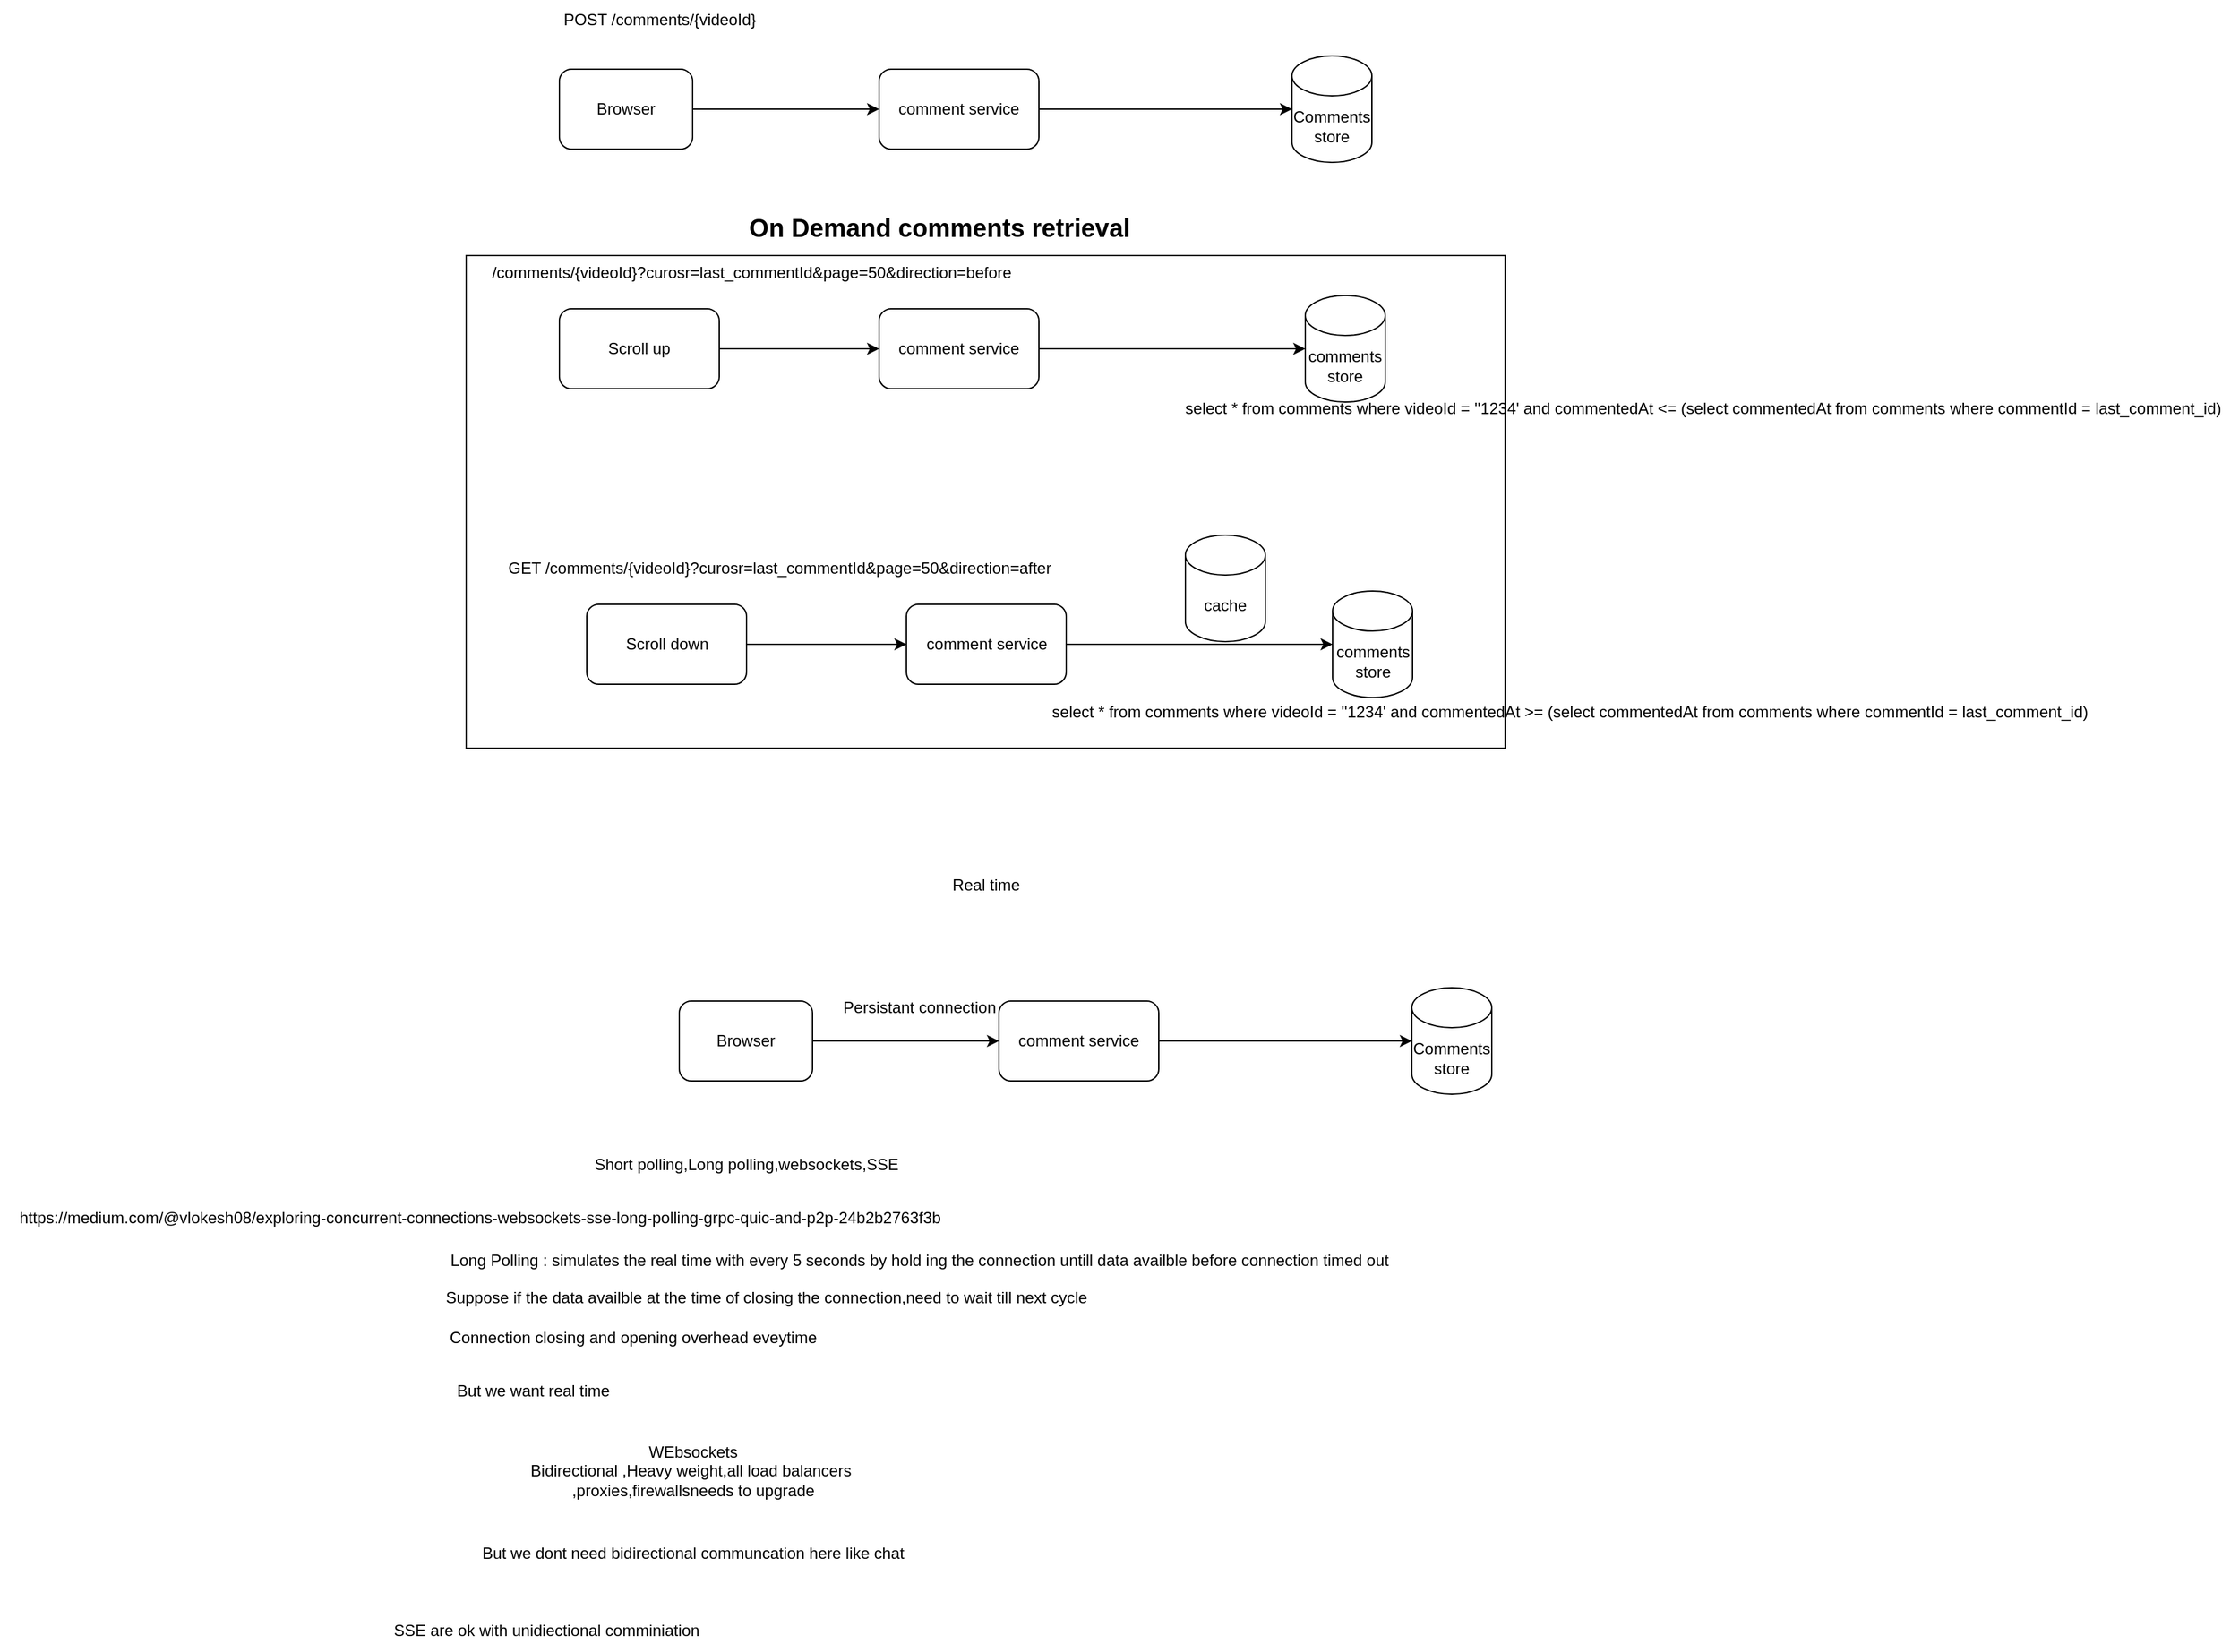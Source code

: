 <mxfile version="26.0.7">
  <diagram name="Page-1" id="bYMIOckP1fIGg-prLNnB">
    <mxGraphModel dx="4094" dy="412" grid="1" gridSize="10" guides="1" tooltips="1" connect="1" arrows="1" fold="1" page="1" pageScale="1" pageWidth="3300" pageHeight="7300" math="0" shadow="0">
      <root>
        <mxCell id="0" />
        <mxCell id="1" parent="0" />
        <mxCell id="n_TKUcaKmwKP8UpNIGOf-31" value="" style="rounded=0;whiteSpace=wrap;html=1;" vertex="1" parent="1">
          <mxGeometry x="60" y="280" width="780" height="370" as="geometry" />
        </mxCell>
        <mxCell id="n_TKUcaKmwKP8UpNIGOf-7" style="edgeStyle=orthogonalEdgeStyle;rounded=0;orthogonalLoop=1;jettySize=auto;html=1;entryX=0;entryY=0.5;entryDx=0;entryDy=0;" edge="1" parent="1" source="n_TKUcaKmwKP8UpNIGOf-2" target="n_TKUcaKmwKP8UpNIGOf-3">
          <mxGeometry relative="1" as="geometry" />
        </mxCell>
        <mxCell id="n_TKUcaKmwKP8UpNIGOf-2" value="Browser" style="rounded=1;whiteSpace=wrap;html=1;" vertex="1" parent="1">
          <mxGeometry x="130" y="140" width="100" height="60" as="geometry" />
        </mxCell>
        <mxCell id="n_TKUcaKmwKP8UpNIGOf-3" value="comment service" style="rounded=1;whiteSpace=wrap;html=1;" vertex="1" parent="1">
          <mxGeometry x="370" y="140" width="120" height="60" as="geometry" />
        </mxCell>
        <mxCell id="n_TKUcaKmwKP8UpNIGOf-6" value="Comments store" style="shape=cylinder3;whiteSpace=wrap;html=1;boundedLbl=1;backgroundOutline=1;size=15;" vertex="1" parent="1">
          <mxGeometry x="680" y="130" width="60" height="80" as="geometry" />
        </mxCell>
        <mxCell id="n_TKUcaKmwKP8UpNIGOf-8" style="edgeStyle=orthogonalEdgeStyle;rounded=0;orthogonalLoop=1;jettySize=auto;html=1;entryX=0;entryY=0.5;entryDx=0;entryDy=0;entryPerimeter=0;" edge="1" parent="1" source="n_TKUcaKmwKP8UpNIGOf-3" target="n_TKUcaKmwKP8UpNIGOf-6">
          <mxGeometry relative="1" as="geometry" />
        </mxCell>
        <mxCell id="n_TKUcaKmwKP8UpNIGOf-13" style="edgeStyle=orthogonalEdgeStyle;rounded=0;orthogonalLoop=1;jettySize=auto;html=1;entryX=0;entryY=0.5;entryDx=0;entryDy=0;" edge="1" parent="1" source="n_TKUcaKmwKP8UpNIGOf-10" target="n_TKUcaKmwKP8UpNIGOf-12">
          <mxGeometry relative="1" as="geometry" />
        </mxCell>
        <mxCell id="n_TKUcaKmwKP8UpNIGOf-10" value="Scroll up" style="rounded=1;whiteSpace=wrap;html=1;" vertex="1" parent="1">
          <mxGeometry x="130" y="320" width="120" height="60" as="geometry" />
        </mxCell>
        <mxCell id="n_TKUcaKmwKP8UpNIGOf-11" value="POST /comments/{videoId}" style="text;html=1;align=center;verticalAlign=middle;resizable=0;points=[];autosize=1;strokeColor=none;fillColor=none;" vertex="1" parent="1">
          <mxGeometry x="120" y="88" width="170" height="30" as="geometry" />
        </mxCell>
        <mxCell id="n_TKUcaKmwKP8UpNIGOf-14" style="edgeStyle=orthogonalEdgeStyle;rounded=0;orthogonalLoop=1;jettySize=auto;html=1;" edge="1" parent="1" source="n_TKUcaKmwKP8UpNIGOf-12" target="n_TKUcaKmwKP8UpNIGOf-15">
          <mxGeometry relative="1" as="geometry">
            <mxPoint x="720" y="350" as="targetPoint" />
          </mxGeometry>
        </mxCell>
        <mxCell id="n_TKUcaKmwKP8UpNIGOf-12" value="comment service" style="rounded=1;whiteSpace=wrap;html=1;" vertex="1" parent="1">
          <mxGeometry x="370" y="320" width="120" height="60" as="geometry" />
        </mxCell>
        <mxCell id="n_TKUcaKmwKP8UpNIGOf-15" value="comments store" style="shape=cylinder3;whiteSpace=wrap;html=1;boundedLbl=1;backgroundOutline=1;size=15;" vertex="1" parent="1">
          <mxGeometry x="690" y="310" width="60" height="80" as="geometry" />
        </mxCell>
        <mxCell id="n_TKUcaKmwKP8UpNIGOf-17" value="/comments/{videoId}?curosr=last_commentId&amp;amp;page=50&amp;amp;direction=before" style="text;html=1;align=center;verticalAlign=middle;resizable=0;points=[];autosize=1;strokeColor=none;fillColor=none;" vertex="1" parent="1">
          <mxGeometry x="69" y="278" width="410" height="30" as="geometry" />
        </mxCell>
        <mxCell id="n_TKUcaKmwKP8UpNIGOf-24" style="edgeStyle=orthogonalEdgeStyle;rounded=0;orthogonalLoop=1;jettySize=auto;html=1;entryX=0;entryY=0.5;entryDx=0;entryDy=0;" edge="1" parent="1" source="n_TKUcaKmwKP8UpNIGOf-25" target="n_TKUcaKmwKP8UpNIGOf-27">
          <mxGeometry relative="1" as="geometry" />
        </mxCell>
        <mxCell id="n_TKUcaKmwKP8UpNIGOf-25" value="Scroll down" style="rounded=1;whiteSpace=wrap;html=1;" vertex="1" parent="1">
          <mxGeometry x="150.5" y="542" width="120" height="60" as="geometry" />
        </mxCell>
        <mxCell id="n_TKUcaKmwKP8UpNIGOf-26" style="edgeStyle=orthogonalEdgeStyle;rounded=0;orthogonalLoop=1;jettySize=auto;html=1;" edge="1" parent="1" source="n_TKUcaKmwKP8UpNIGOf-27" target="n_TKUcaKmwKP8UpNIGOf-28">
          <mxGeometry relative="1" as="geometry">
            <mxPoint x="740.5" y="572" as="targetPoint" />
          </mxGeometry>
        </mxCell>
        <mxCell id="n_TKUcaKmwKP8UpNIGOf-27" value="comment service" style="rounded=1;whiteSpace=wrap;html=1;" vertex="1" parent="1">
          <mxGeometry x="390.5" y="542" width="120" height="60" as="geometry" />
        </mxCell>
        <mxCell id="n_TKUcaKmwKP8UpNIGOf-28" value="comments store" style="shape=cylinder3;whiteSpace=wrap;html=1;boundedLbl=1;backgroundOutline=1;size=15;" vertex="1" parent="1">
          <mxGeometry x="710.5" y="532" width="60" height="80" as="geometry" />
        </mxCell>
        <mxCell id="n_TKUcaKmwKP8UpNIGOf-29" value="GET /comments/{videoId}?curosr=last_commentId&amp;amp;page=50&amp;amp;direction=after" style="text;html=1;align=center;verticalAlign=middle;resizable=0;points=[];autosize=1;strokeColor=none;fillColor=none;" vertex="1" parent="1">
          <mxGeometry x="79.5" y="500" width="430" height="30" as="geometry" />
        </mxCell>
        <mxCell id="n_TKUcaKmwKP8UpNIGOf-32" value="&lt;b&gt;&lt;font style=&quot;font-size: 19px;&quot;&gt;On Demand comments retrieval&lt;/font&gt;&lt;/b&gt;" style="text;html=1;align=center;verticalAlign=middle;resizable=0;points=[];autosize=1;strokeColor=none;fillColor=none;" vertex="1" parent="1">
          <mxGeometry x="260" y="240" width="310" height="40" as="geometry" />
        </mxCell>
        <mxCell id="n_TKUcaKmwKP8UpNIGOf-33" value="select * from comments where videoId = &#39;&#39;1234&#39; and commentedAt &amp;lt;= (select commentedAt from comments where commentId = last_comment_id)&amp;nbsp;" style="text;html=1;align=center;verticalAlign=middle;resizable=0;points=[];autosize=1;strokeColor=none;fillColor=none;" vertex="1" parent="1">
          <mxGeometry x="590" y="380" width="800" height="30" as="geometry" />
        </mxCell>
        <mxCell id="n_TKUcaKmwKP8UpNIGOf-34" value="select * from comments where videoId = &#39;&#39;1234&#39; and commentedAt &amp;gt;= (select commentedAt from comments where commentId = last_comment_id)&amp;nbsp;" style="text;html=1;align=center;verticalAlign=middle;resizable=0;points=[];autosize=1;strokeColor=none;fillColor=none;" vertex="1" parent="1">
          <mxGeometry x="490" y="608" width="800" height="30" as="geometry" />
        </mxCell>
        <mxCell id="n_TKUcaKmwKP8UpNIGOf-35" value="cache" style="shape=cylinder3;whiteSpace=wrap;html=1;boundedLbl=1;backgroundOutline=1;size=15;" vertex="1" parent="1">
          <mxGeometry x="600" y="490" width="60" height="80" as="geometry" />
        </mxCell>
        <mxCell id="n_TKUcaKmwKP8UpNIGOf-42" style="edgeStyle=orthogonalEdgeStyle;rounded=0;orthogonalLoop=1;jettySize=auto;html=1;entryX=0;entryY=0.5;entryDx=0;entryDy=0;" edge="1" parent="1" source="n_TKUcaKmwKP8UpNIGOf-43" target="n_TKUcaKmwKP8UpNIGOf-44">
          <mxGeometry relative="1" as="geometry" />
        </mxCell>
        <mxCell id="n_TKUcaKmwKP8UpNIGOf-43" value="Browser" style="rounded=1;whiteSpace=wrap;html=1;" vertex="1" parent="1">
          <mxGeometry x="220" y="840" width="100" height="60" as="geometry" />
        </mxCell>
        <mxCell id="n_TKUcaKmwKP8UpNIGOf-44" value="comment service" style="rounded=1;whiteSpace=wrap;html=1;" vertex="1" parent="1">
          <mxGeometry x="460" y="840" width="120" height="60" as="geometry" />
        </mxCell>
        <mxCell id="n_TKUcaKmwKP8UpNIGOf-45" value="Comments store" style="shape=cylinder3;whiteSpace=wrap;html=1;boundedLbl=1;backgroundOutline=1;size=15;" vertex="1" parent="1">
          <mxGeometry x="770" y="830" width="60" height="80" as="geometry" />
        </mxCell>
        <mxCell id="n_TKUcaKmwKP8UpNIGOf-46" style="edgeStyle=orthogonalEdgeStyle;rounded=0;orthogonalLoop=1;jettySize=auto;html=1;entryX=0;entryY=0.5;entryDx=0;entryDy=0;entryPerimeter=0;" edge="1" parent="1" source="n_TKUcaKmwKP8UpNIGOf-44" target="n_TKUcaKmwKP8UpNIGOf-45">
          <mxGeometry relative="1" as="geometry" />
        </mxCell>
        <mxCell id="n_TKUcaKmwKP8UpNIGOf-47" value="Real time" style="text;html=1;align=center;verticalAlign=middle;resizable=0;points=[];autosize=1;strokeColor=none;fillColor=none;" vertex="1" parent="1">
          <mxGeometry x="415" y="738" width="70" height="30" as="geometry" />
        </mxCell>
        <mxCell id="n_TKUcaKmwKP8UpNIGOf-48" value="Persistant connection" style="text;html=1;align=center;verticalAlign=middle;resizable=0;points=[];autosize=1;strokeColor=none;fillColor=none;" vertex="1" parent="1">
          <mxGeometry x="330" y="830" width="140" height="30" as="geometry" />
        </mxCell>
        <mxCell id="n_TKUcaKmwKP8UpNIGOf-49" value="Short polling,Long polling,websockets,SSE" style="text;html=1;align=center;verticalAlign=middle;resizable=0;points=[];autosize=1;strokeColor=none;fillColor=none;" vertex="1" parent="1">
          <mxGeometry x="145" y="948" width="250" height="30" as="geometry" />
        </mxCell>
        <mxCell id="n_TKUcaKmwKP8UpNIGOf-50" value="Long Polling : simulates the real time with every 5 seconds by hold ing the connection untill data availble before connection timed out" style="text;html=1;align=center;verticalAlign=middle;resizable=0;points=[];autosize=1;strokeColor=none;fillColor=none;" vertex="1" parent="1">
          <mxGeometry x="35" y="1020" width="730" height="30" as="geometry" />
        </mxCell>
        <mxCell id="n_TKUcaKmwKP8UpNIGOf-51" value="Suppose if the data availble at the time of closing the connection,need to wait till next cycle" style="text;html=1;align=center;verticalAlign=middle;resizable=0;points=[];autosize=1;strokeColor=none;fillColor=none;" vertex="1" parent="1">
          <mxGeometry x="30" y="1048" width="510" height="30" as="geometry" />
        </mxCell>
        <mxCell id="n_TKUcaKmwKP8UpNIGOf-52" value="Connection closing and opening overhead eveytime" style="text;html=1;align=center;verticalAlign=middle;resizable=0;points=[];autosize=1;strokeColor=none;fillColor=none;" vertex="1" parent="1">
          <mxGeometry x="35" y="1078" width="300" height="30" as="geometry" />
        </mxCell>
        <mxCell id="n_TKUcaKmwKP8UpNIGOf-53" value="But we want real time" style="text;html=1;align=center;verticalAlign=middle;resizable=0;points=[];autosize=1;strokeColor=none;fillColor=none;" vertex="1" parent="1">
          <mxGeometry x="40" y="1118" width="140" height="30" as="geometry" />
        </mxCell>
        <mxCell id="n_TKUcaKmwKP8UpNIGOf-54" value="WEbsockets&lt;div&gt;Bidirectional ,&lt;span style=&quot;background-color: transparent; color: light-dark(rgb(0, 0, 0), rgb(255, 255, 255));&quot;&gt;Heavy weight,all load balancers&amp;nbsp;&lt;/span&gt;&lt;div&gt;,proxies,firewallsneeds to upgrade&lt;/div&gt;&lt;/div&gt;" style="text;html=1;align=center;verticalAlign=middle;resizable=0;points=[];autosize=1;strokeColor=none;fillColor=none;" vertex="1" parent="1">
          <mxGeometry x="95" y="1163" width="270" height="60" as="geometry" />
        </mxCell>
        <mxCell id="n_TKUcaKmwKP8UpNIGOf-55" value="But we dont need bidirectional communcation here like chat" style="text;html=1;align=center;verticalAlign=middle;resizable=0;points=[];autosize=1;strokeColor=none;fillColor=none;" vertex="1" parent="1">
          <mxGeometry x="60" y="1240" width="340" height="30" as="geometry" />
        </mxCell>
        <mxCell id="n_TKUcaKmwKP8UpNIGOf-56" value="SSE are ok with unidiectional comminiation" style="text;html=1;align=center;verticalAlign=middle;resizable=0;points=[];autosize=1;strokeColor=none;fillColor=none;" vertex="1" parent="1">
          <mxGeometry x="-5" y="1298" width="250" height="30" as="geometry" />
        </mxCell>
        <mxCell id="n_TKUcaKmwKP8UpNIGOf-57" value="https://medium.com/@vlokesh08/exploring-concurrent-connections-websockets-sse-long-polling-grpc-quic-and-p2p-24b2b2763f3b" style="text;html=1;align=center;verticalAlign=middle;resizable=0;points=[];autosize=1;strokeColor=none;fillColor=none;" vertex="1" parent="1">
          <mxGeometry x="-290" y="988" width="720" height="30" as="geometry" />
        </mxCell>
      </root>
    </mxGraphModel>
  </diagram>
</mxfile>
